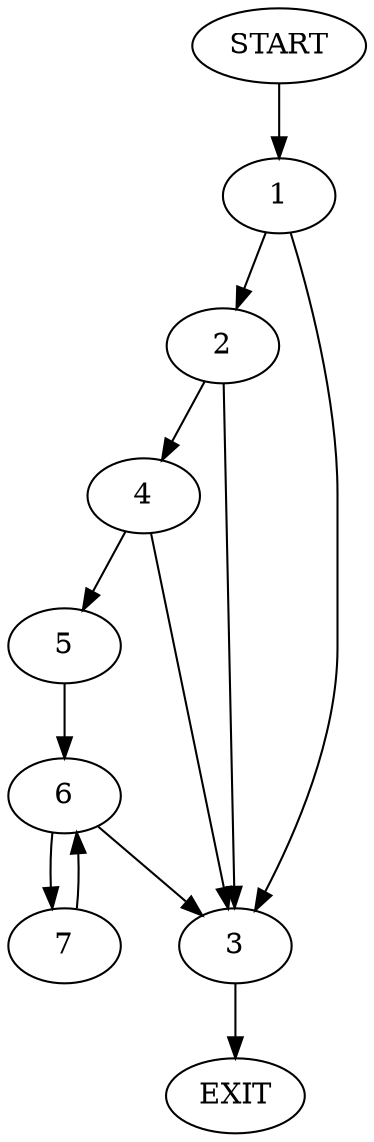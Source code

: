 digraph {
0 [label="START"]
8 [label="EXIT"]
0 -> 1
1 -> 2
1 -> 3
2 -> 3
2 -> 4
3 -> 8
4 -> 3
4 -> 5
5 -> 6
6 -> 7
6 -> 3
7 -> 6
}
